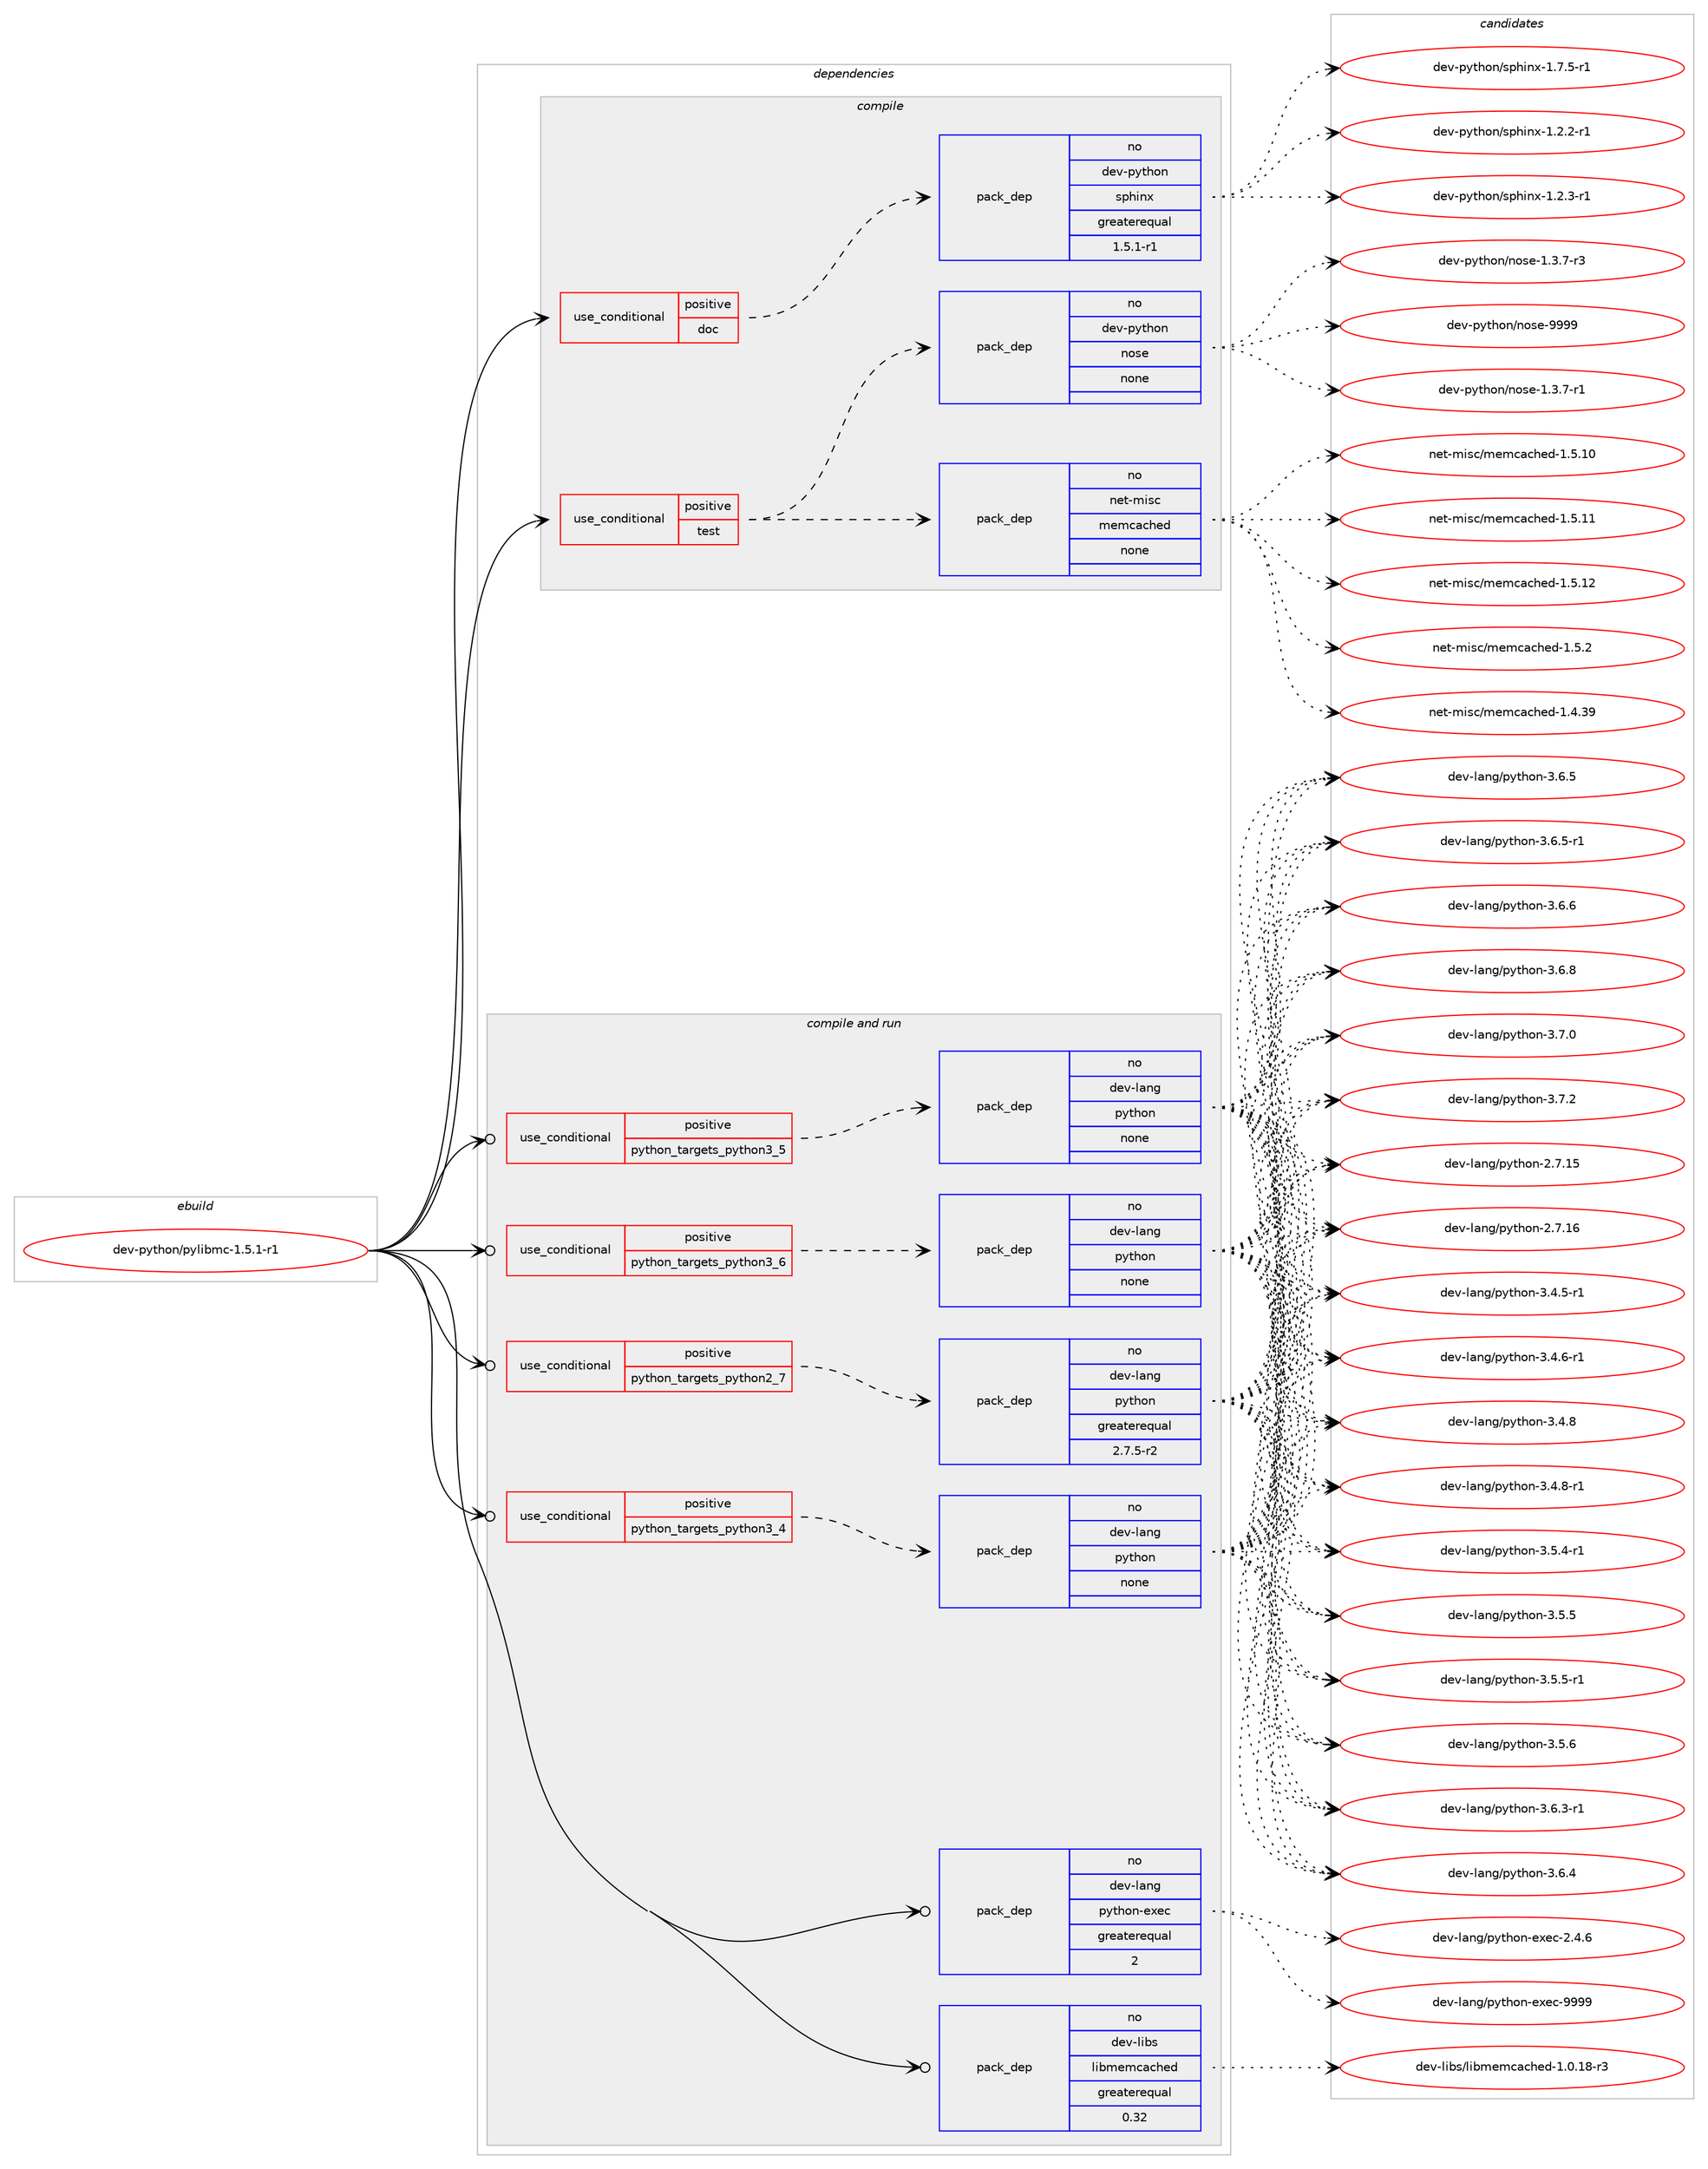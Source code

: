 digraph prolog {

# *************
# Graph options
# *************

newrank=true;
concentrate=true;
compound=true;
graph [rankdir=LR,fontname=Helvetica,fontsize=10,ranksep=1.5];#, ranksep=2.5, nodesep=0.2];
edge  [arrowhead=vee];
node  [fontname=Helvetica,fontsize=10];

# **********
# The ebuild
# **********

subgraph cluster_leftcol {
color=gray;
rank=same;
label=<<i>ebuild</i>>;
id [label="dev-python/pylibmc-1.5.1-r1", color=red, width=4, href="../dev-python/pylibmc-1.5.1-r1.svg"];
}

# ****************
# The dependencies
# ****************

subgraph cluster_midcol {
color=gray;
label=<<i>dependencies</i>>;
subgraph cluster_compile {
fillcolor="#eeeeee";
style=filled;
label=<<i>compile</i>>;
subgraph cond381113 {
dependency1430232 [label=<<TABLE BORDER="0" CELLBORDER="1" CELLSPACING="0" CELLPADDING="4"><TR><TD ROWSPAN="3" CELLPADDING="10">use_conditional</TD></TR><TR><TD>positive</TD></TR><TR><TD>doc</TD></TR></TABLE>>, shape=none, color=red];
subgraph pack1025797 {
dependency1430233 [label=<<TABLE BORDER="0" CELLBORDER="1" CELLSPACING="0" CELLPADDING="4" WIDTH="220"><TR><TD ROWSPAN="6" CELLPADDING="30">pack_dep</TD></TR><TR><TD WIDTH="110">no</TD></TR><TR><TD>dev-python</TD></TR><TR><TD>sphinx</TD></TR><TR><TD>greaterequal</TD></TR><TR><TD>1.5.1-r1</TD></TR></TABLE>>, shape=none, color=blue];
}
dependency1430232:e -> dependency1430233:w [weight=20,style="dashed",arrowhead="vee"];
}
id:e -> dependency1430232:w [weight=20,style="solid",arrowhead="vee"];
subgraph cond381114 {
dependency1430234 [label=<<TABLE BORDER="0" CELLBORDER="1" CELLSPACING="0" CELLPADDING="4"><TR><TD ROWSPAN="3" CELLPADDING="10">use_conditional</TD></TR><TR><TD>positive</TD></TR><TR><TD>test</TD></TR></TABLE>>, shape=none, color=red];
subgraph pack1025798 {
dependency1430235 [label=<<TABLE BORDER="0" CELLBORDER="1" CELLSPACING="0" CELLPADDING="4" WIDTH="220"><TR><TD ROWSPAN="6" CELLPADDING="30">pack_dep</TD></TR><TR><TD WIDTH="110">no</TD></TR><TR><TD>net-misc</TD></TR><TR><TD>memcached</TD></TR><TR><TD>none</TD></TR><TR><TD></TD></TR></TABLE>>, shape=none, color=blue];
}
dependency1430234:e -> dependency1430235:w [weight=20,style="dashed",arrowhead="vee"];
subgraph pack1025799 {
dependency1430236 [label=<<TABLE BORDER="0" CELLBORDER="1" CELLSPACING="0" CELLPADDING="4" WIDTH="220"><TR><TD ROWSPAN="6" CELLPADDING="30">pack_dep</TD></TR><TR><TD WIDTH="110">no</TD></TR><TR><TD>dev-python</TD></TR><TR><TD>nose</TD></TR><TR><TD>none</TD></TR><TR><TD></TD></TR></TABLE>>, shape=none, color=blue];
}
dependency1430234:e -> dependency1430236:w [weight=20,style="dashed",arrowhead="vee"];
}
id:e -> dependency1430234:w [weight=20,style="solid",arrowhead="vee"];
}
subgraph cluster_compileandrun {
fillcolor="#eeeeee";
style=filled;
label=<<i>compile and run</i>>;
subgraph cond381115 {
dependency1430237 [label=<<TABLE BORDER="0" CELLBORDER="1" CELLSPACING="0" CELLPADDING="4"><TR><TD ROWSPAN="3" CELLPADDING="10">use_conditional</TD></TR><TR><TD>positive</TD></TR><TR><TD>python_targets_python2_7</TD></TR></TABLE>>, shape=none, color=red];
subgraph pack1025800 {
dependency1430238 [label=<<TABLE BORDER="0" CELLBORDER="1" CELLSPACING="0" CELLPADDING="4" WIDTH="220"><TR><TD ROWSPAN="6" CELLPADDING="30">pack_dep</TD></TR><TR><TD WIDTH="110">no</TD></TR><TR><TD>dev-lang</TD></TR><TR><TD>python</TD></TR><TR><TD>greaterequal</TD></TR><TR><TD>2.7.5-r2</TD></TR></TABLE>>, shape=none, color=blue];
}
dependency1430237:e -> dependency1430238:w [weight=20,style="dashed",arrowhead="vee"];
}
id:e -> dependency1430237:w [weight=20,style="solid",arrowhead="odotvee"];
subgraph cond381116 {
dependency1430239 [label=<<TABLE BORDER="0" CELLBORDER="1" CELLSPACING="0" CELLPADDING="4"><TR><TD ROWSPAN="3" CELLPADDING="10">use_conditional</TD></TR><TR><TD>positive</TD></TR><TR><TD>python_targets_python3_4</TD></TR></TABLE>>, shape=none, color=red];
subgraph pack1025801 {
dependency1430240 [label=<<TABLE BORDER="0" CELLBORDER="1" CELLSPACING="0" CELLPADDING="4" WIDTH="220"><TR><TD ROWSPAN="6" CELLPADDING="30">pack_dep</TD></TR><TR><TD WIDTH="110">no</TD></TR><TR><TD>dev-lang</TD></TR><TR><TD>python</TD></TR><TR><TD>none</TD></TR><TR><TD></TD></TR></TABLE>>, shape=none, color=blue];
}
dependency1430239:e -> dependency1430240:w [weight=20,style="dashed",arrowhead="vee"];
}
id:e -> dependency1430239:w [weight=20,style="solid",arrowhead="odotvee"];
subgraph cond381117 {
dependency1430241 [label=<<TABLE BORDER="0" CELLBORDER="1" CELLSPACING="0" CELLPADDING="4"><TR><TD ROWSPAN="3" CELLPADDING="10">use_conditional</TD></TR><TR><TD>positive</TD></TR><TR><TD>python_targets_python3_5</TD></TR></TABLE>>, shape=none, color=red];
subgraph pack1025802 {
dependency1430242 [label=<<TABLE BORDER="0" CELLBORDER="1" CELLSPACING="0" CELLPADDING="4" WIDTH="220"><TR><TD ROWSPAN="6" CELLPADDING="30">pack_dep</TD></TR><TR><TD WIDTH="110">no</TD></TR><TR><TD>dev-lang</TD></TR><TR><TD>python</TD></TR><TR><TD>none</TD></TR><TR><TD></TD></TR></TABLE>>, shape=none, color=blue];
}
dependency1430241:e -> dependency1430242:w [weight=20,style="dashed",arrowhead="vee"];
}
id:e -> dependency1430241:w [weight=20,style="solid",arrowhead="odotvee"];
subgraph cond381118 {
dependency1430243 [label=<<TABLE BORDER="0" CELLBORDER="1" CELLSPACING="0" CELLPADDING="4"><TR><TD ROWSPAN="3" CELLPADDING="10">use_conditional</TD></TR><TR><TD>positive</TD></TR><TR><TD>python_targets_python3_6</TD></TR></TABLE>>, shape=none, color=red];
subgraph pack1025803 {
dependency1430244 [label=<<TABLE BORDER="0" CELLBORDER="1" CELLSPACING="0" CELLPADDING="4" WIDTH="220"><TR><TD ROWSPAN="6" CELLPADDING="30">pack_dep</TD></TR><TR><TD WIDTH="110">no</TD></TR><TR><TD>dev-lang</TD></TR><TR><TD>python</TD></TR><TR><TD>none</TD></TR><TR><TD></TD></TR></TABLE>>, shape=none, color=blue];
}
dependency1430243:e -> dependency1430244:w [weight=20,style="dashed",arrowhead="vee"];
}
id:e -> dependency1430243:w [weight=20,style="solid",arrowhead="odotvee"];
subgraph pack1025804 {
dependency1430245 [label=<<TABLE BORDER="0" CELLBORDER="1" CELLSPACING="0" CELLPADDING="4" WIDTH="220"><TR><TD ROWSPAN="6" CELLPADDING="30">pack_dep</TD></TR><TR><TD WIDTH="110">no</TD></TR><TR><TD>dev-lang</TD></TR><TR><TD>python-exec</TD></TR><TR><TD>greaterequal</TD></TR><TR><TD>2</TD></TR></TABLE>>, shape=none, color=blue];
}
id:e -> dependency1430245:w [weight=20,style="solid",arrowhead="odotvee"];
subgraph pack1025805 {
dependency1430246 [label=<<TABLE BORDER="0" CELLBORDER="1" CELLSPACING="0" CELLPADDING="4" WIDTH="220"><TR><TD ROWSPAN="6" CELLPADDING="30">pack_dep</TD></TR><TR><TD WIDTH="110">no</TD></TR><TR><TD>dev-libs</TD></TR><TR><TD>libmemcached</TD></TR><TR><TD>greaterequal</TD></TR><TR><TD>0.32</TD></TR></TABLE>>, shape=none, color=blue];
}
id:e -> dependency1430246:w [weight=20,style="solid",arrowhead="odotvee"];
}
subgraph cluster_run {
fillcolor="#eeeeee";
style=filled;
label=<<i>run</i>>;
}
}

# **************
# The candidates
# **************

subgraph cluster_choices {
rank=same;
color=gray;
label=<<i>candidates</i>>;

subgraph choice1025797 {
color=black;
nodesep=1;
choice10010111845112121116104111110471151121041051101204549465046504511449 [label="dev-python/sphinx-1.2.2-r1", color=red, width=4,href="../dev-python/sphinx-1.2.2-r1.svg"];
choice10010111845112121116104111110471151121041051101204549465046514511449 [label="dev-python/sphinx-1.2.3-r1", color=red, width=4,href="../dev-python/sphinx-1.2.3-r1.svg"];
choice10010111845112121116104111110471151121041051101204549465546534511449 [label="dev-python/sphinx-1.7.5-r1", color=red, width=4,href="../dev-python/sphinx-1.7.5-r1.svg"];
dependency1430233:e -> choice10010111845112121116104111110471151121041051101204549465046504511449:w [style=dotted,weight="100"];
dependency1430233:e -> choice10010111845112121116104111110471151121041051101204549465046514511449:w [style=dotted,weight="100"];
dependency1430233:e -> choice10010111845112121116104111110471151121041051101204549465546534511449:w [style=dotted,weight="100"];
}
subgraph choice1025798 {
color=black;
nodesep=1;
choice11010111645109105115994710910110999979910410110045494652465157 [label="net-misc/memcached-1.4.39", color=red, width=4,href="../net-misc/memcached-1.4.39.svg"];
choice11010111645109105115994710910110999979910410110045494653464948 [label="net-misc/memcached-1.5.10", color=red, width=4,href="../net-misc/memcached-1.5.10.svg"];
choice11010111645109105115994710910110999979910410110045494653464949 [label="net-misc/memcached-1.5.11", color=red, width=4,href="../net-misc/memcached-1.5.11.svg"];
choice11010111645109105115994710910110999979910410110045494653464950 [label="net-misc/memcached-1.5.12", color=red, width=4,href="../net-misc/memcached-1.5.12.svg"];
choice110101116451091051159947109101109999799104101100454946534650 [label="net-misc/memcached-1.5.2", color=red, width=4,href="../net-misc/memcached-1.5.2.svg"];
dependency1430235:e -> choice11010111645109105115994710910110999979910410110045494652465157:w [style=dotted,weight="100"];
dependency1430235:e -> choice11010111645109105115994710910110999979910410110045494653464948:w [style=dotted,weight="100"];
dependency1430235:e -> choice11010111645109105115994710910110999979910410110045494653464949:w [style=dotted,weight="100"];
dependency1430235:e -> choice11010111645109105115994710910110999979910410110045494653464950:w [style=dotted,weight="100"];
dependency1430235:e -> choice110101116451091051159947109101109999799104101100454946534650:w [style=dotted,weight="100"];
}
subgraph choice1025799 {
color=black;
nodesep=1;
choice10010111845112121116104111110471101111151014549465146554511449 [label="dev-python/nose-1.3.7-r1", color=red, width=4,href="../dev-python/nose-1.3.7-r1.svg"];
choice10010111845112121116104111110471101111151014549465146554511451 [label="dev-python/nose-1.3.7-r3", color=red, width=4,href="../dev-python/nose-1.3.7-r3.svg"];
choice10010111845112121116104111110471101111151014557575757 [label="dev-python/nose-9999", color=red, width=4,href="../dev-python/nose-9999.svg"];
dependency1430236:e -> choice10010111845112121116104111110471101111151014549465146554511449:w [style=dotted,weight="100"];
dependency1430236:e -> choice10010111845112121116104111110471101111151014549465146554511451:w [style=dotted,weight="100"];
dependency1430236:e -> choice10010111845112121116104111110471101111151014557575757:w [style=dotted,weight="100"];
}
subgraph choice1025800 {
color=black;
nodesep=1;
choice10010111845108971101034711212111610411111045504655464953 [label="dev-lang/python-2.7.15", color=red, width=4,href="../dev-lang/python-2.7.15.svg"];
choice10010111845108971101034711212111610411111045504655464954 [label="dev-lang/python-2.7.16", color=red, width=4,href="../dev-lang/python-2.7.16.svg"];
choice1001011184510897110103471121211161041111104551465246534511449 [label="dev-lang/python-3.4.5-r1", color=red, width=4,href="../dev-lang/python-3.4.5-r1.svg"];
choice1001011184510897110103471121211161041111104551465246544511449 [label="dev-lang/python-3.4.6-r1", color=red, width=4,href="../dev-lang/python-3.4.6-r1.svg"];
choice100101118451089711010347112121116104111110455146524656 [label="dev-lang/python-3.4.8", color=red, width=4,href="../dev-lang/python-3.4.8.svg"];
choice1001011184510897110103471121211161041111104551465246564511449 [label="dev-lang/python-3.4.8-r1", color=red, width=4,href="../dev-lang/python-3.4.8-r1.svg"];
choice1001011184510897110103471121211161041111104551465346524511449 [label="dev-lang/python-3.5.4-r1", color=red, width=4,href="../dev-lang/python-3.5.4-r1.svg"];
choice100101118451089711010347112121116104111110455146534653 [label="dev-lang/python-3.5.5", color=red, width=4,href="../dev-lang/python-3.5.5.svg"];
choice1001011184510897110103471121211161041111104551465346534511449 [label="dev-lang/python-3.5.5-r1", color=red, width=4,href="../dev-lang/python-3.5.5-r1.svg"];
choice100101118451089711010347112121116104111110455146534654 [label="dev-lang/python-3.5.6", color=red, width=4,href="../dev-lang/python-3.5.6.svg"];
choice1001011184510897110103471121211161041111104551465446514511449 [label="dev-lang/python-3.6.3-r1", color=red, width=4,href="../dev-lang/python-3.6.3-r1.svg"];
choice100101118451089711010347112121116104111110455146544652 [label="dev-lang/python-3.6.4", color=red, width=4,href="../dev-lang/python-3.6.4.svg"];
choice100101118451089711010347112121116104111110455146544653 [label="dev-lang/python-3.6.5", color=red, width=4,href="../dev-lang/python-3.6.5.svg"];
choice1001011184510897110103471121211161041111104551465446534511449 [label="dev-lang/python-3.6.5-r1", color=red, width=4,href="../dev-lang/python-3.6.5-r1.svg"];
choice100101118451089711010347112121116104111110455146544654 [label="dev-lang/python-3.6.6", color=red, width=4,href="../dev-lang/python-3.6.6.svg"];
choice100101118451089711010347112121116104111110455146544656 [label="dev-lang/python-3.6.8", color=red, width=4,href="../dev-lang/python-3.6.8.svg"];
choice100101118451089711010347112121116104111110455146554648 [label="dev-lang/python-3.7.0", color=red, width=4,href="../dev-lang/python-3.7.0.svg"];
choice100101118451089711010347112121116104111110455146554650 [label="dev-lang/python-3.7.2", color=red, width=4,href="../dev-lang/python-3.7.2.svg"];
dependency1430238:e -> choice10010111845108971101034711212111610411111045504655464953:w [style=dotted,weight="100"];
dependency1430238:e -> choice10010111845108971101034711212111610411111045504655464954:w [style=dotted,weight="100"];
dependency1430238:e -> choice1001011184510897110103471121211161041111104551465246534511449:w [style=dotted,weight="100"];
dependency1430238:e -> choice1001011184510897110103471121211161041111104551465246544511449:w [style=dotted,weight="100"];
dependency1430238:e -> choice100101118451089711010347112121116104111110455146524656:w [style=dotted,weight="100"];
dependency1430238:e -> choice1001011184510897110103471121211161041111104551465246564511449:w [style=dotted,weight="100"];
dependency1430238:e -> choice1001011184510897110103471121211161041111104551465346524511449:w [style=dotted,weight="100"];
dependency1430238:e -> choice100101118451089711010347112121116104111110455146534653:w [style=dotted,weight="100"];
dependency1430238:e -> choice1001011184510897110103471121211161041111104551465346534511449:w [style=dotted,weight="100"];
dependency1430238:e -> choice100101118451089711010347112121116104111110455146534654:w [style=dotted,weight="100"];
dependency1430238:e -> choice1001011184510897110103471121211161041111104551465446514511449:w [style=dotted,weight="100"];
dependency1430238:e -> choice100101118451089711010347112121116104111110455146544652:w [style=dotted,weight="100"];
dependency1430238:e -> choice100101118451089711010347112121116104111110455146544653:w [style=dotted,weight="100"];
dependency1430238:e -> choice1001011184510897110103471121211161041111104551465446534511449:w [style=dotted,weight="100"];
dependency1430238:e -> choice100101118451089711010347112121116104111110455146544654:w [style=dotted,weight="100"];
dependency1430238:e -> choice100101118451089711010347112121116104111110455146544656:w [style=dotted,weight="100"];
dependency1430238:e -> choice100101118451089711010347112121116104111110455146554648:w [style=dotted,weight="100"];
dependency1430238:e -> choice100101118451089711010347112121116104111110455146554650:w [style=dotted,weight="100"];
}
subgraph choice1025801 {
color=black;
nodesep=1;
choice10010111845108971101034711212111610411111045504655464953 [label="dev-lang/python-2.7.15", color=red, width=4,href="../dev-lang/python-2.7.15.svg"];
choice10010111845108971101034711212111610411111045504655464954 [label="dev-lang/python-2.7.16", color=red, width=4,href="../dev-lang/python-2.7.16.svg"];
choice1001011184510897110103471121211161041111104551465246534511449 [label="dev-lang/python-3.4.5-r1", color=red, width=4,href="../dev-lang/python-3.4.5-r1.svg"];
choice1001011184510897110103471121211161041111104551465246544511449 [label="dev-lang/python-3.4.6-r1", color=red, width=4,href="../dev-lang/python-3.4.6-r1.svg"];
choice100101118451089711010347112121116104111110455146524656 [label="dev-lang/python-3.4.8", color=red, width=4,href="../dev-lang/python-3.4.8.svg"];
choice1001011184510897110103471121211161041111104551465246564511449 [label="dev-lang/python-3.4.8-r1", color=red, width=4,href="../dev-lang/python-3.4.8-r1.svg"];
choice1001011184510897110103471121211161041111104551465346524511449 [label="dev-lang/python-3.5.4-r1", color=red, width=4,href="../dev-lang/python-3.5.4-r1.svg"];
choice100101118451089711010347112121116104111110455146534653 [label="dev-lang/python-3.5.5", color=red, width=4,href="../dev-lang/python-3.5.5.svg"];
choice1001011184510897110103471121211161041111104551465346534511449 [label="dev-lang/python-3.5.5-r1", color=red, width=4,href="../dev-lang/python-3.5.5-r1.svg"];
choice100101118451089711010347112121116104111110455146534654 [label="dev-lang/python-3.5.6", color=red, width=4,href="../dev-lang/python-3.5.6.svg"];
choice1001011184510897110103471121211161041111104551465446514511449 [label="dev-lang/python-3.6.3-r1", color=red, width=4,href="../dev-lang/python-3.6.3-r1.svg"];
choice100101118451089711010347112121116104111110455146544652 [label="dev-lang/python-3.6.4", color=red, width=4,href="../dev-lang/python-3.6.4.svg"];
choice100101118451089711010347112121116104111110455146544653 [label="dev-lang/python-3.6.5", color=red, width=4,href="../dev-lang/python-3.6.5.svg"];
choice1001011184510897110103471121211161041111104551465446534511449 [label="dev-lang/python-3.6.5-r1", color=red, width=4,href="../dev-lang/python-3.6.5-r1.svg"];
choice100101118451089711010347112121116104111110455146544654 [label="dev-lang/python-3.6.6", color=red, width=4,href="../dev-lang/python-3.6.6.svg"];
choice100101118451089711010347112121116104111110455146544656 [label="dev-lang/python-3.6.8", color=red, width=4,href="../dev-lang/python-3.6.8.svg"];
choice100101118451089711010347112121116104111110455146554648 [label="dev-lang/python-3.7.0", color=red, width=4,href="../dev-lang/python-3.7.0.svg"];
choice100101118451089711010347112121116104111110455146554650 [label="dev-lang/python-3.7.2", color=red, width=4,href="../dev-lang/python-3.7.2.svg"];
dependency1430240:e -> choice10010111845108971101034711212111610411111045504655464953:w [style=dotted,weight="100"];
dependency1430240:e -> choice10010111845108971101034711212111610411111045504655464954:w [style=dotted,weight="100"];
dependency1430240:e -> choice1001011184510897110103471121211161041111104551465246534511449:w [style=dotted,weight="100"];
dependency1430240:e -> choice1001011184510897110103471121211161041111104551465246544511449:w [style=dotted,weight="100"];
dependency1430240:e -> choice100101118451089711010347112121116104111110455146524656:w [style=dotted,weight="100"];
dependency1430240:e -> choice1001011184510897110103471121211161041111104551465246564511449:w [style=dotted,weight="100"];
dependency1430240:e -> choice1001011184510897110103471121211161041111104551465346524511449:w [style=dotted,weight="100"];
dependency1430240:e -> choice100101118451089711010347112121116104111110455146534653:w [style=dotted,weight="100"];
dependency1430240:e -> choice1001011184510897110103471121211161041111104551465346534511449:w [style=dotted,weight="100"];
dependency1430240:e -> choice100101118451089711010347112121116104111110455146534654:w [style=dotted,weight="100"];
dependency1430240:e -> choice1001011184510897110103471121211161041111104551465446514511449:w [style=dotted,weight="100"];
dependency1430240:e -> choice100101118451089711010347112121116104111110455146544652:w [style=dotted,weight="100"];
dependency1430240:e -> choice100101118451089711010347112121116104111110455146544653:w [style=dotted,weight="100"];
dependency1430240:e -> choice1001011184510897110103471121211161041111104551465446534511449:w [style=dotted,weight="100"];
dependency1430240:e -> choice100101118451089711010347112121116104111110455146544654:w [style=dotted,weight="100"];
dependency1430240:e -> choice100101118451089711010347112121116104111110455146544656:w [style=dotted,weight="100"];
dependency1430240:e -> choice100101118451089711010347112121116104111110455146554648:w [style=dotted,weight="100"];
dependency1430240:e -> choice100101118451089711010347112121116104111110455146554650:w [style=dotted,weight="100"];
}
subgraph choice1025802 {
color=black;
nodesep=1;
choice10010111845108971101034711212111610411111045504655464953 [label="dev-lang/python-2.7.15", color=red, width=4,href="../dev-lang/python-2.7.15.svg"];
choice10010111845108971101034711212111610411111045504655464954 [label="dev-lang/python-2.7.16", color=red, width=4,href="../dev-lang/python-2.7.16.svg"];
choice1001011184510897110103471121211161041111104551465246534511449 [label="dev-lang/python-3.4.5-r1", color=red, width=4,href="../dev-lang/python-3.4.5-r1.svg"];
choice1001011184510897110103471121211161041111104551465246544511449 [label="dev-lang/python-3.4.6-r1", color=red, width=4,href="../dev-lang/python-3.4.6-r1.svg"];
choice100101118451089711010347112121116104111110455146524656 [label="dev-lang/python-3.4.8", color=red, width=4,href="../dev-lang/python-3.4.8.svg"];
choice1001011184510897110103471121211161041111104551465246564511449 [label="dev-lang/python-3.4.8-r1", color=red, width=4,href="../dev-lang/python-3.4.8-r1.svg"];
choice1001011184510897110103471121211161041111104551465346524511449 [label="dev-lang/python-3.5.4-r1", color=red, width=4,href="../dev-lang/python-3.5.4-r1.svg"];
choice100101118451089711010347112121116104111110455146534653 [label="dev-lang/python-3.5.5", color=red, width=4,href="../dev-lang/python-3.5.5.svg"];
choice1001011184510897110103471121211161041111104551465346534511449 [label="dev-lang/python-3.5.5-r1", color=red, width=4,href="../dev-lang/python-3.5.5-r1.svg"];
choice100101118451089711010347112121116104111110455146534654 [label="dev-lang/python-3.5.6", color=red, width=4,href="../dev-lang/python-3.5.6.svg"];
choice1001011184510897110103471121211161041111104551465446514511449 [label="dev-lang/python-3.6.3-r1", color=red, width=4,href="../dev-lang/python-3.6.3-r1.svg"];
choice100101118451089711010347112121116104111110455146544652 [label="dev-lang/python-3.6.4", color=red, width=4,href="../dev-lang/python-3.6.4.svg"];
choice100101118451089711010347112121116104111110455146544653 [label="dev-lang/python-3.6.5", color=red, width=4,href="../dev-lang/python-3.6.5.svg"];
choice1001011184510897110103471121211161041111104551465446534511449 [label="dev-lang/python-3.6.5-r1", color=red, width=4,href="../dev-lang/python-3.6.5-r1.svg"];
choice100101118451089711010347112121116104111110455146544654 [label="dev-lang/python-3.6.6", color=red, width=4,href="../dev-lang/python-3.6.6.svg"];
choice100101118451089711010347112121116104111110455146544656 [label="dev-lang/python-3.6.8", color=red, width=4,href="../dev-lang/python-3.6.8.svg"];
choice100101118451089711010347112121116104111110455146554648 [label="dev-lang/python-3.7.0", color=red, width=4,href="../dev-lang/python-3.7.0.svg"];
choice100101118451089711010347112121116104111110455146554650 [label="dev-lang/python-3.7.2", color=red, width=4,href="../dev-lang/python-3.7.2.svg"];
dependency1430242:e -> choice10010111845108971101034711212111610411111045504655464953:w [style=dotted,weight="100"];
dependency1430242:e -> choice10010111845108971101034711212111610411111045504655464954:w [style=dotted,weight="100"];
dependency1430242:e -> choice1001011184510897110103471121211161041111104551465246534511449:w [style=dotted,weight="100"];
dependency1430242:e -> choice1001011184510897110103471121211161041111104551465246544511449:w [style=dotted,weight="100"];
dependency1430242:e -> choice100101118451089711010347112121116104111110455146524656:w [style=dotted,weight="100"];
dependency1430242:e -> choice1001011184510897110103471121211161041111104551465246564511449:w [style=dotted,weight="100"];
dependency1430242:e -> choice1001011184510897110103471121211161041111104551465346524511449:w [style=dotted,weight="100"];
dependency1430242:e -> choice100101118451089711010347112121116104111110455146534653:w [style=dotted,weight="100"];
dependency1430242:e -> choice1001011184510897110103471121211161041111104551465346534511449:w [style=dotted,weight="100"];
dependency1430242:e -> choice100101118451089711010347112121116104111110455146534654:w [style=dotted,weight="100"];
dependency1430242:e -> choice1001011184510897110103471121211161041111104551465446514511449:w [style=dotted,weight="100"];
dependency1430242:e -> choice100101118451089711010347112121116104111110455146544652:w [style=dotted,weight="100"];
dependency1430242:e -> choice100101118451089711010347112121116104111110455146544653:w [style=dotted,weight="100"];
dependency1430242:e -> choice1001011184510897110103471121211161041111104551465446534511449:w [style=dotted,weight="100"];
dependency1430242:e -> choice100101118451089711010347112121116104111110455146544654:w [style=dotted,weight="100"];
dependency1430242:e -> choice100101118451089711010347112121116104111110455146544656:w [style=dotted,weight="100"];
dependency1430242:e -> choice100101118451089711010347112121116104111110455146554648:w [style=dotted,weight="100"];
dependency1430242:e -> choice100101118451089711010347112121116104111110455146554650:w [style=dotted,weight="100"];
}
subgraph choice1025803 {
color=black;
nodesep=1;
choice10010111845108971101034711212111610411111045504655464953 [label="dev-lang/python-2.7.15", color=red, width=4,href="../dev-lang/python-2.7.15.svg"];
choice10010111845108971101034711212111610411111045504655464954 [label="dev-lang/python-2.7.16", color=red, width=4,href="../dev-lang/python-2.7.16.svg"];
choice1001011184510897110103471121211161041111104551465246534511449 [label="dev-lang/python-3.4.5-r1", color=red, width=4,href="../dev-lang/python-3.4.5-r1.svg"];
choice1001011184510897110103471121211161041111104551465246544511449 [label="dev-lang/python-3.4.6-r1", color=red, width=4,href="../dev-lang/python-3.4.6-r1.svg"];
choice100101118451089711010347112121116104111110455146524656 [label="dev-lang/python-3.4.8", color=red, width=4,href="../dev-lang/python-3.4.8.svg"];
choice1001011184510897110103471121211161041111104551465246564511449 [label="dev-lang/python-3.4.8-r1", color=red, width=4,href="../dev-lang/python-3.4.8-r1.svg"];
choice1001011184510897110103471121211161041111104551465346524511449 [label="dev-lang/python-3.5.4-r1", color=red, width=4,href="../dev-lang/python-3.5.4-r1.svg"];
choice100101118451089711010347112121116104111110455146534653 [label="dev-lang/python-3.5.5", color=red, width=4,href="../dev-lang/python-3.5.5.svg"];
choice1001011184510897110103471121211161041111104551465346534511449 [label="dev-lang/python-3.5.5-r1", color=red, width=4,href="../dev-lang/python-3.5.5-r1.svg"];
choice100101118451089711010347112121116104111110455146534654 [label="dev-lang/python-3.5.6", color=red, width=4,href="../dev-lang/python-3.5.6.svg"];
choice1001011184510897110103471121211161041111104551465446514511449 [label="dev-lang/python-3.6.3-r1", color=red, width=4,href="../dev-lang/python-3.6.3-r1.svg"];
choice100101118451089711010347112121116104111110455146544652 [label="dev-lang/python-3.6.4", color=red, width=4,href="../dev-lang/python-3.6.4.svg"];
choice100101118451089711010347112121116104111110455146544653 [label="dev-lang/python-3.6.5", color=red, width=4,href="../dev-lang/python-3.6.5.svg"];
choice1001011184510897110103471121211161041111104551465446534511449 [label="dev-lang/python-3.6.5-r1", color=red, width=4,href="../dev-lang/python-3.6.5-r1.svg"];
choice100101118451089711010347112121116104111110455146544654 [label="dev-lang/python-3.6.6", color=red, width=4,href="../dev-lang/python-3.6.6.svg"];
choice100101118451089711010347112121116104111110455146544656 [label="dev-lang/python-3.6.8", color=red, width=4,href="../dev-lang/python-3.6.8.svg"];
choice100101118451089711010347112121116104111110455146554648 [label="dev-lang/python-3.7.0", color=red, width=4,href="../dev-lang/python-3.7.0.svg"];
choice100101118451089711010347112121116104111110455146554650 [label="dev-lang/python-3.7.2", color=red, width=4,href="../dev-lang/python-3.7.2.svg"];
dependency1430244:e -> choice10010111845108971101034711212111610411111045504655464953:w [style=dotted,weight="100"];
dependency1430244:e -> choice10010111845108971101034711212111610411111045504655464954:w [style=dotted,weight="100"];
dependency1430244:e -> choice1001011184510897110103471121211161041111104551465246534511449:w [style=dotted,weight="100"];
dependency1430244:e -> choice1001011184510897110103471121211161041111104551465246544511449:w [style=dotted,weight="100"];
dependency1430244:e -> choice100101118451089711010347112121116104111110455146524656:w [style=dotted,weight="100"];
dependency1430244:e -> choice1001011184510897110103471121211161041111104551465246564511449:w [style=dotted,weight="100"];
dependency1430244:e -> choice1001011184510897110103471121211161041111104551465346524511449:w [style=dotted,weight="100"];
dependency1430244:e -> choice100101118451089711010347112121116104111110455146534653:w [style=dotted,weight="100"];
dependency1430244:e -> choice1001011184510897110103471121211161041111104551465346534511449:w [style=dotted,weight="100"];
dependency1430244:e -> choice100101118451089711010347112121116104111110455146534654:w [style=dotted,weight="100"];
dependency1430244:e -> choice1001011184510897110103471121211161041111104551465446514511449:w [style=dotted,weight="100"];
dependency1430244:e -> choice100101118451089711010347112121116104111110455146544652:w [style=dotted,weight="100"];
dependency1430244:e -> choice100101118451089711010347112121116104111110455146544653:w [style=dotted,weight="100"];
dependency1430244:e -> choice1001011184510897110103471121211161041111104551465446534511449:w [style=dotted,weight="100"];
dependency1430244:e -> choice100101118451089711010347112121116104111110455146544654:w [style=dotted,weight="100"];
dependency1430244:e -> choice100101118451089711010347112121116104111110455146544656:w [style=dotted,weight="100"];
dependency1430244:e -> choice100101118451089711010347112121116104111110455146554648:w [style=dotted,weight="100"];
dependency1430244:e -> choice100101118451089711010347112121116104111110455146554650:w [style=dotted,weight="100"];
}
subgraph choice1025804 {
color=black;
nodesep=1;
choice1001011184510897110103471121211161041111104510112010199455046524654 [label="dev-lang/python-exec-2.4.6", color=red, width=4,href="../dev-lang/python-exec-2.4.6.svg"];
choice10010111845108971101034711212111610411111045101120101994557575757 [label="dev-lang/python-exec-9999", color=red, width=4,href="../dev-lang/python-exec-9999.svg"];
dependency1430245:e -> choice1001011184510897110103471121211161041111104510112010199455046524654:w [style=dotted,weight="100"];
dependency1430245:e -> choice10010111845108971101034711212111610411111045101120101994557575757:w [style=dotted,weight="100"];
}
subgraph choice1025805 {
color=black;
nodesep=1;
choice10010111845108105981154710810598109101109999799104101100454946484649564511451 [label="dev-libs/libmemcached-1.0.18-r3", color=red, width=4,href="../dev-libs/libmemcached-1.0.18-r3.svg"];
dependency1430246:e -> choice10010111845108105981154710810598109101109999799104101100454946484649564511451:w [style=dotted,weight="100"];
}
}

}

